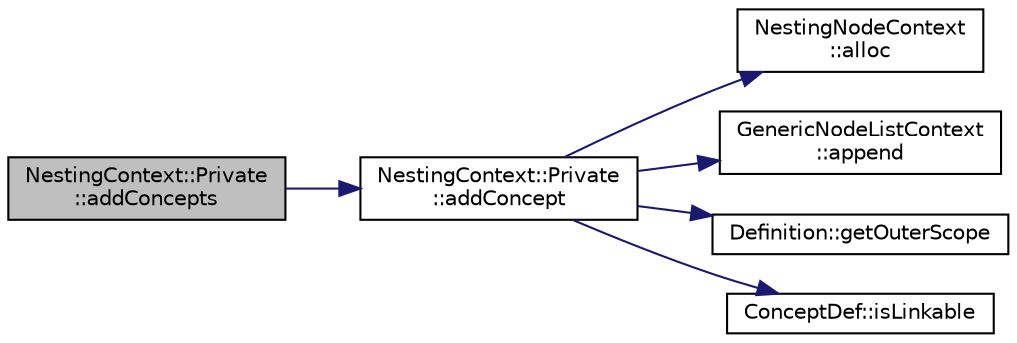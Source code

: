 digraph "NestingContext::Private::addConcepts"
{
 // LATEX_PDF_SIZE
  edge [fontname="Helvetica",fontsize="10",labelfontname="Helvetica",labelfontsize="10"];
  node [fontname="Helvetica",fontsize="10",shape=record];
  rankdir="LR";
  Node1 [label="NestingContext::Private\l::addConcepts",height=0.2,width=0.4,color="black", fillcolor="grey75", style="filled", fontcolor="black",tooltip=" "];
  Node1 -> Node2 [color="midnightblue",fontsize="10",style="solid",fontname="Helvetica"];
  Node2 [label="NestingContext::Private\l::addConcept",height=0.2,width=0.4,color="black", fillcolor="white", style="filled",URL="$classNestingContext_1_1Private.html#a85d9f6e579ff3eb017611d408c978201",tooltip=" "];
  Node2 -> Node3 [color="midnightblue",fontsize="10",style="solid",fontname="Helvetica"];
  Node3 [label="NestingNodeContext\l::alloc",height=0.2,width=0.4,color="black", fillcolor="white", style="filled",URL="$classNestingNodeContext.html#a04112dbde6bd6bc05f4354400abc025f",tooltip=" "];
  Node2 -> Node4 [color="midnightblue",fontsize="10",style="solid",fontname="Helvetica"];
  Node4 [label="GenericNodeListContext\l::append",height=0.2,width=0.4,color="black", fillcolor="white", style="filled",URL="$classGenericNodeListContext.html#a1e3defa7bc050ae33e2fbabba7a20643",tooltip=" "];
  Node2 -> Node5 [color="midnightblue",fontsize="10",style="solid",fontname="Helvetica"];
  Node5 [label="Definition::getOuterScope",height=0.2,width=0.4,color="black", fillcolor="white", style="filled",URL="$classDefinition.html#acabf5ee4ca8de43bbcc5cd5736f150e5",tooltip=" "];
  Node2 -> Node6 [color="midnightblue",fontsize="10",style="solid",fontname="Helvetica"];
  Node6 [label="ConceptDef::isLinkable",height=0.2,width=0.4,color="black", fillcolor="white", style="filled",URL="$classConceptDef.html#a7d30ea7de8b9cb1ac13eb70a64be0cec",tooltip=" "];
}
